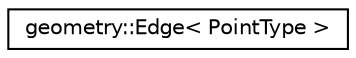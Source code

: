 digraph "Graphical Class Hierarchy"
{
 // LATEX_PDF_SIZE
  edge [fontname="Helvetica",fontsize="10",labelfontname="Helvetica",labelfontsize="10"];
  node [fontname="Helvetica",fontsize="10",shape=record];
  rankdir="LR";
  Node0 [label="geometry::Edge\< PointType \>",height=0.2,width=0.4,color="black", fillcolor="white", style="filled",URL="$classgeometry_1_1Edge.html",tooltip=" "];
}
